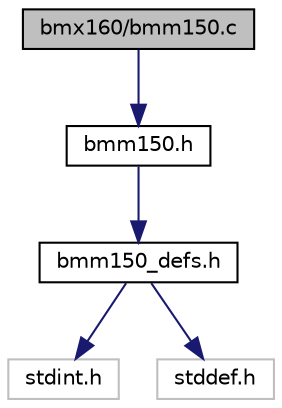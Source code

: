digraph "bmx160/bmm150.c"
{
  edge [fontname="Helvetica",fontsize="10",labelfontname="Helvetica",labelfontsize="10"];
  node [fontname="Helvetica",fontsize="10",shape=record];
  Node1 [label="bmx160/bmm150.c",height=0.2,width=0.4,color="black", fillcolor="grey75", style="filled", fontcolor="black"];
  Node1 -> Node2 [color="midnightblue",fontsize="10",style="solid",fontname="Helvetica"];
  Node2 [label="bmm150.h",height=0.2,width=0.4,color="black", fillcolor="white", style="filled",URL="$bmm150_8h.html"];
  Node2 -> Node3 [color="midnightblue",fontsize="10",style="solid",fontname="Helvetica"];
  Node3 [label="bmm150_defs.h",height=0.2,width=0.4,color="black", fillcolor="white", style="filled",URL="$bmm150__defs_8h.html"];
  Node3 -> Node4 [color="midnightblue",fontsize="10",style="solid",fontname="Helvetica"];
  Node4 [label="stdint.h",height=0.2,width=0.4,color="grey75", fillcolor="white", style="filled"];
  Node3 -> Node5 [color="midnightblue",fontsize="10",style="solid",fontname="Helvetica"];
  Node5 [label="stddef.h",height=0.2,width=0.4,color="grey75", fillcolor="white", style="filled"];
}
